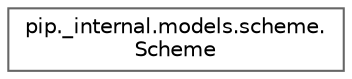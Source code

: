 digraph "Graphical Class Hierarchy"
{
 // LATEX_PDF_SIZE
  bgcolor="transparent";
  edge [fontname=Helvetica,fontsize=10,labelfontname=Helvetica,labelfontsize=10];
  node [fontname=Helvetica,fontsize=10,shape=box,height=0.2,width=0.4];
  rankdir="LR";
  Node0 [id="Node000000",label="pip._internal.models.scheme.\lScheme",height=0.2,width=0.4,color="grey40", fillcolor="white", style="filled",URL="$classpip_1_1__internal_1_1models_1_1scheme_1_1_scheme.html",tooltip=" "];
}
